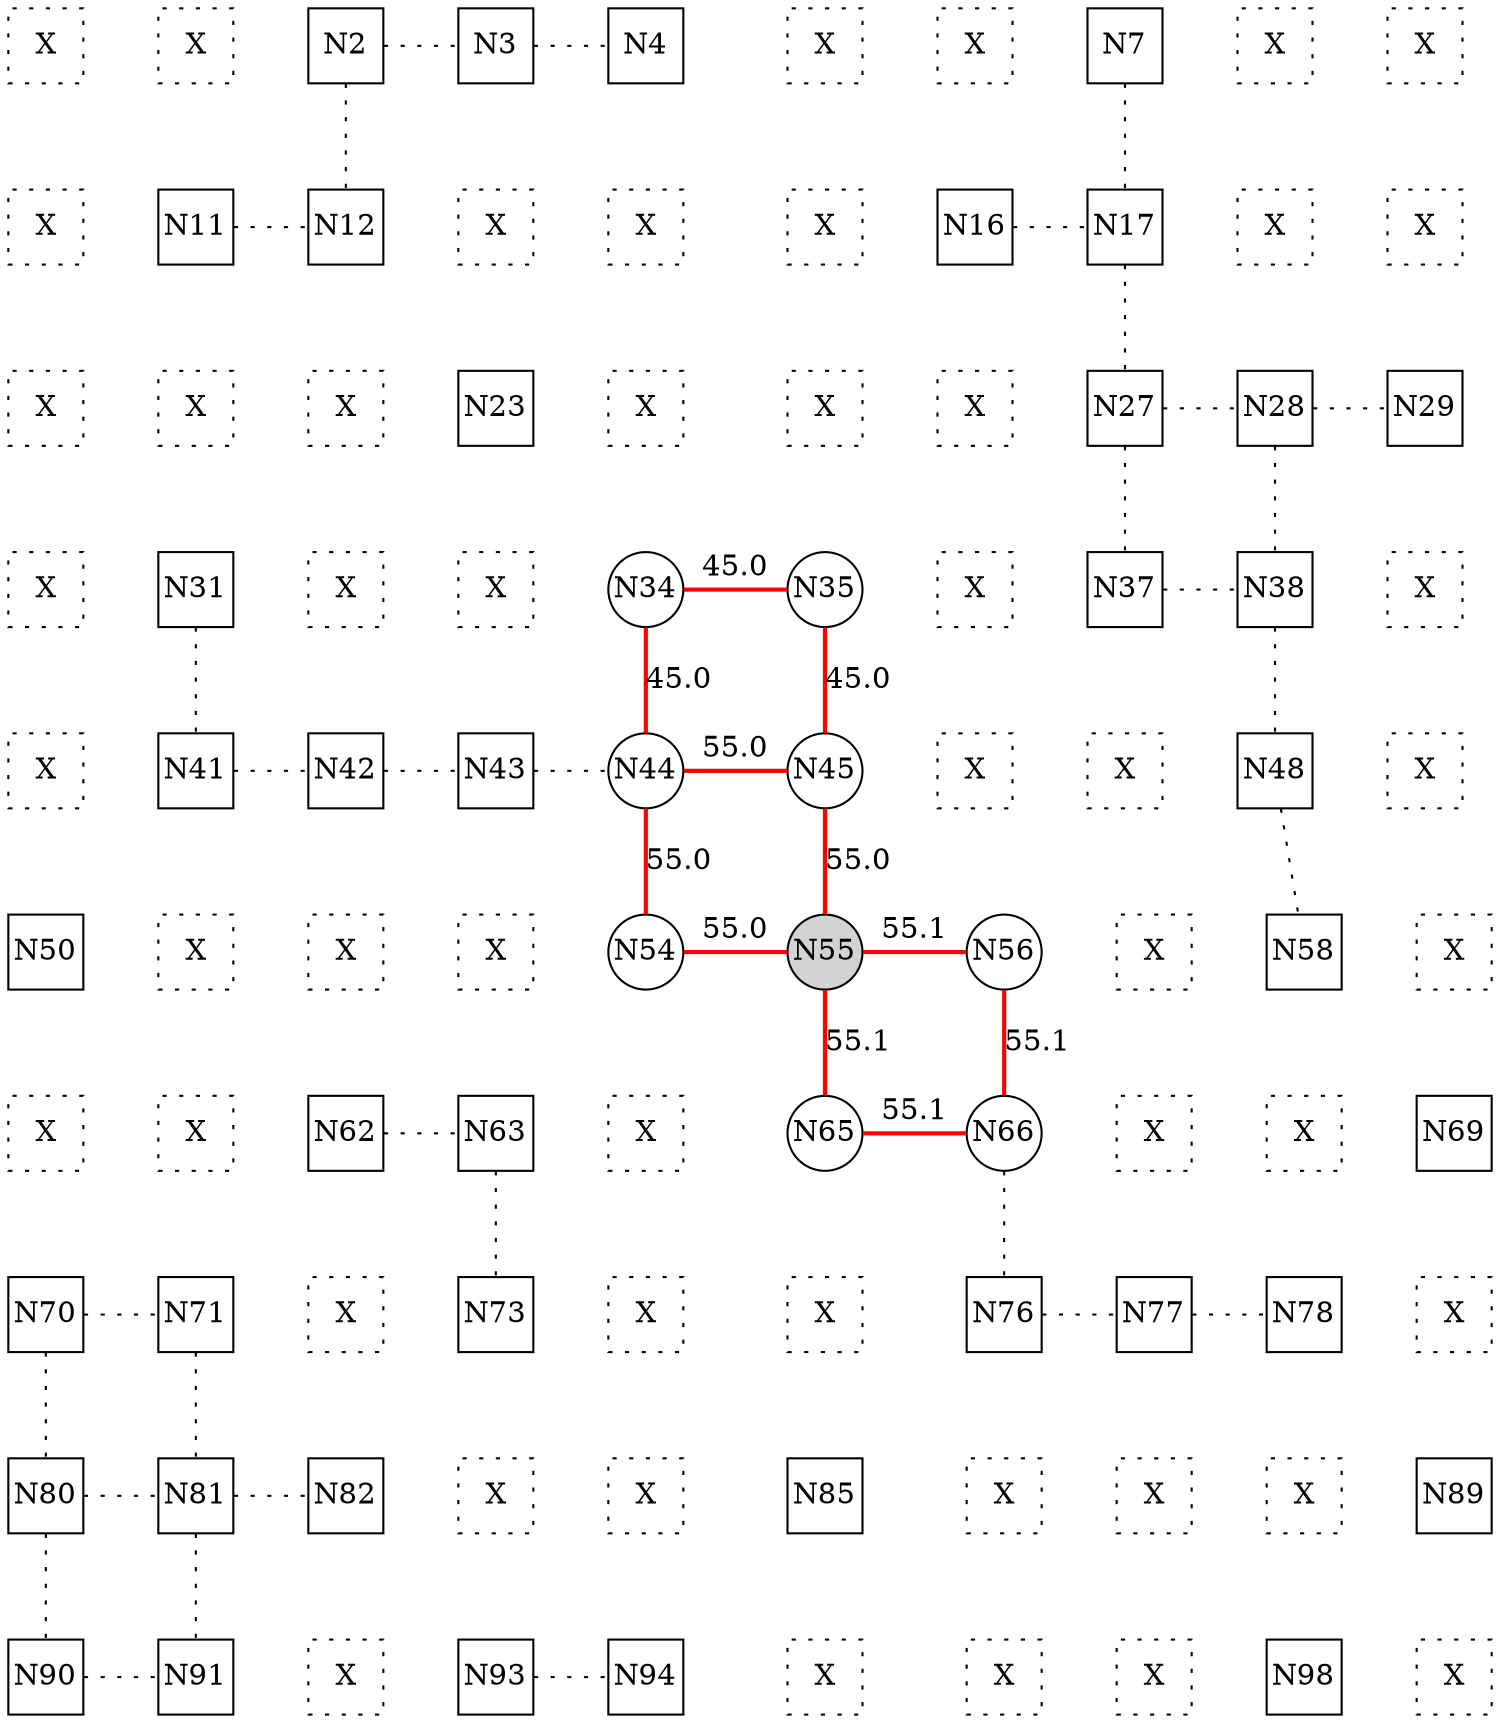 
 digraph G { graph [layout=dot] 
 {rank=same; N0 [shape=square, style=dotted, fixedsize=true, label=X]; N1 [shape=square, style=dotted, fixedsize=true, label=X]; N2 [shape=square, fixedsize=true]; N3 [shape=square, fixedsize=true]; N4 [shape=square, fixedsize=true]; N5 [shape=square, style=dotted, fixedsize=true, label=X]; N6 [shape=square, style=dotted, fixedsize=true, label=X]; N7 [shape=square, fixedsize=true]; N8 [shape=square, style=dotted, fixedsize=true, label=X]; N9 [shape=square, style=dotted, fixedsize=true, label=X];  }
 {rank=same; N10 [shape=square, style=dotted, fixedsize=true, label=X]; N11 [shape=square, fixedsize=true]; N12 [shape=square, fixedsize=true]; N13 [shape=square, style=dotted, fixedsize=true, label=X]; N14 [shape=square, style=dotted, fixedsize=true, label=X]; N15 [shape=square, style=dotted, fixedsize=true, label=X]; N16 [shape=square, fixedsize=true]; N17 [shape=square, fixedsize=true]; N18 [shape=square, style=dotted, fixedsize=true, label=X]; N19 [shape=square, style=dotted, fixedsize=true, label=X];  }
 {rank=same; N20 [shape=square, style=dotted, fixedsize=true, label=X]; N21 [shape=square, style=dotted, fixedsize=true, label=X]; N22 [shape=square, style=dotted, fixedsize=true, label=X]; N23 [shape=square, fixedsize=true]; N24 [shape=square, style=dotted, fixedsize=true, label=X]; N25 [shape=square, style=dotted, fixedsize=true, label=X]; N26 [shape=square, style=dotted, fixedsize=true, label=X]; N27 [shape=square, fixedsize=true]; N28 [shape=square, fixedsize=true]; N29 [shape=square, fixedsize=true];  }
 {rank=same; N30 [shape=square, style=dotted, fixedsize=true, label=X]; N31 [shape=square, fixedsize=true]; N32 [shape=square, style=dotted, fixedsize=true, label=X]; N33 [shape=square, style=dotted, fixedsize=true, label=X]; N34 [shape=circle, fixedsize=true]; N35 [shape=circle, fixedsize=true]; N36 [shape=square, style=dotted, fixedsize=true, label=X]; N37 [shape=square, fixedsize=true]; N38 [shape=square, fixedsize=true]; N39 [shape=square, style=dotted, fixedsize=true, label=X];  }
 {rank=same; N40 [shape=square, style=dotted, fixedsize=true, label=X]; N41 [shape=square, fixedsize=true]; N42 [shape=square, fixedsize=true]; N43 [shape=square, fixedsize=true]; N44 [shape=circle, fixedsize=true]; N45 [shape=circle, fixedsize=true]; N46 [shape=square, style=dotted, fixedsize=true, label=X]; N47 [shape=square, style=dotted, fixedsize=true, label=X]; N48 [shape=square, fixedsize=true]; N49 [shape=square, style=dotted, fixedsize=true, label=X];  }
 {rank=same; N50 [shape=square, fixedsize=true]; N51 [shape=square, style=dotted, fixedsize=true, label=X]; N52 [shape=square, style=dotted, fixedsize=true, label=X]; N53 [shape=square, style=dotted, fixedsize=true, label=X]; N54 [shape=circle, fixedsize=true]; N55 [shape=circle, style=filled, fixedsize=true]; N56 [shape=circle, fixedsize=true]; N57 [shape=square, style=dotted, fixedsize=true, label=X]; N58 [shape=square, fixedsize=true]; N59 [shape=square, style=dotted, fixedsize=true, label=X];  }
 {rank=same; N60 [shape=square, style=dotted, fixedsize=true, label=X]; N61 [shape=square, style=dotted, fixedsize=true, label=X]; N62 [shape=square, fixedsize=true]; N63 [shape=square, fixedsize=true]; N64 [shape=square, style=dotted, fixedsize=true, label=X]; N65 [shape=circle, fixedsize=true]; N66 [shape=circle, fixedsize=true]; N67 [shape=square, style=dotted, fixedsize=true, label=X]; N68 [shape=square, style=dotted, fixedsize=true, label=X]; N69 [shape=square, fixedsize=true];  }
 {rank=same; N70 [shape=square, fixedsize=true]; N71 [shape=square, fixedsize=true]; N72 [shape=square, style=dotted, fixedsize=true, label=X]; N73 [shape=square, fixedsize=true]; N74 [shape=square, style=dotted, fixedsize=true, label=X]; N75 [shape=square, style=dotted, fixedsize=true, label=X]; N76 [shape=square, fixedsize=true]; N77 [shape=square, fixedsize=true]; N78 [shape=square, fixedsize=true]; N79 [shape=square, style=dotted, fixedsize=true, label=X];  }
 {rank=same; N80 [shape=square, fixedsize=true]; N81 [shape=square, fixedsize=true]; N82 [shape=square, fixedsize=true]; N83 [shape=square, style=dotted, fixedsize=true, label=X]; N84 [shape=square, style=dotted, fixedsize=true, label=X]; N85 [shape=square, fixedsize=true]; N86 [shape=square, style=dotted, fixedsize=true, label=X]; N87 [shape=square, style=dotted, fixedsize=true, label=X]; N88 [shape=square, style=dotted, fixedsize=true, label=X]; N89 [shape=square, fixedsize=true];  }
 {rank=same; N90 [shape=square, fixedsize=true]; N91 [shape=square, fixedsize=true]; N92 [shape=square, style=dotted, fixedsize=true, label=X]; N93 [shape=square, fixedsize=true]; N94 [shape=square, fixedsize=true]; N95 [shape=square, style=dotted, fixedsize=true, label=X]; N96 [shape=square, style=dotted, fixedsize=true, label=X]; N97 [shape=square, style=dotted, fixedsize=true, label=X]; N98 [shape=square, fixedsize=true]; N99 [shape=square, style=dotted, fixedsize=true, label=X];  }
N0->N1 [dir=none, style=invis, label=" "]
N1->N2 [dir=none, style=invis, label=" "]
N2->N3 [dir=none, style=dotted, label=""]
N3->N4 [dir=none, style=dotted, label=""]
N4->N5 [dir=none, style=invis, label=" "]
N5->N6 [dir=none, style=invis, label=" "]
N6->N7 [dir=none, style=invis, label=" "]
N7->N8 [dir=none, style=invis, label=" "]
N8->N9 [dir=none, style=invis, label=" "]
N10->N11 [dir=none, style=invis, label=" "]
N11->N12 [dir=none, style=dotted, label=""]
N12->N13 [dir=none, style=invis, label=" "]
N13->N14 [dir=none, style=invis, label=" "]
N14->N15 [dir=none, style=invis, label=" "]
N15->N16 [dir=none, style=invis, label=" "]
N16->N17 [dir=none, style=dotted, label=""]
N17->N18 [dir=none, style=invis, label=" "]
N18->N19 [dir=none, style=invis, label=" "]
N20->N21 [dir=none, style=invis, label=" "]
N21->N22 [dir=none, style=invis, label=" "]
N22->N23 [dir=none, style=invis, label=" "]
N23->N24 [dir=none, style=invis, label=" "]
N24->N25 [dir=none, style=invis, label=" "]
N25->N26 [dir=none, style=invis, label=" "]
N26->N27 [dir=none, style=invis, label=" "]
N27->N28 [dir=none, style=dotted, label=""]
N28->N29 [dir=none, style=dotted, label=""]
N30->N31 [dir=none, style=invis, label=" "]
N31->N32 [dir=none, style=invis, label=" "]
N32->N33 [dir=none, style=invis, label=" "]
N33->N34 [dir=none, style=invis, label=" "]
N34->N35 [dir=none, color=red, style=bold, label="45.0"]
N35->N36 [dir=none, style=invis, label=" "]
N36->N37 [dir=none, style=invis, label=" "]
N37->N38 [dir=none, style=dotted, label=""]
N38->N39 [dir=none, style=invis, label=" "]
N40->N41 [dir=none, style=invis, label=" "]
N41->N42 [dir=none, style=dotted, label=""]
N42->N43 [dir=none, style=dotted, label=""]
N43->N44 [dir=none, style=dotted, label=""]
N44->N45 [dir=none, color=red, style=bold, label="55.0"]
N45->N46 [dir=none, style=invis, label=" "]
N46->N47 [dir=none, style=invis, label=" "]
N47->N48 [dir=none, style=invis, label=" "]
N48->N49 [dir=none, style=invis, label=" "]
N50->N51 [dir=none, style=invis, label=" "]
N51->N52 [dir=none, style=invis, label=" "]
N52->N53 [dir=none, style=invis, label=" "]
N53->N54 [dir=none, style=invis, label=" "]
N54->N55 [dir=none, color=red, style=bold, label="55.0"]
N55->N56 [dir=none, color=red, style=bold, label="55.1"]
N56->N57 [dir=none, style=invis, label=" "]
N57->N58 [dir=none, style=invis, label=" "]
N58->N59 [dir=none, style=invis, label=" "]
N60->N61 [dir=none, style=invis, label=" "]
N61->N62 [dir=none, style=invis, label=" "]
N62->N63 [dir=none, style=dotted, label=""]
N63->N64 [dir=none, style=invis, label=" "]
N64->N65 [dir=none, style=invis, label=" "]
N65->N66 [dir=none, color=red, style=bold, label="55.1"]
N66->N67 [dir=none, style=invis, label=" "]
N67->N68 [dir=none, style=invis, label=" "]
N68->N69 [dir=none, style=invis, label=" "]
N70->N71 [dir=none, style=dotted, label=""]
N71->N72 [dir=none, style=invis, label=" "]
N72->N73 [dir=none, style=invis, label=" "]
N73->N74 [dir=none, style=invis, label=" "]
N74->N75 [dir=none, style=invis, label=" "]
N75->N76 [dir=none, style=invis, label=" "]
N76->N77 [dir=none, style=dotted, label=""]
N77->N78 [dir=none, style=dotted, label=""]
N78->N79 [dir=none, style=invis, label=" "]
N80->N81 [dir=none, style=dotted, label=""]
N81->N82 [dir=none, style=dotted, label=""]
N82->N83 [dir=none, style=invis, label=" "]
N83->N84 [dir=none, style=invis, label=" "]
N84->N85 [dir=none, style=invis, label=" "]
N85->N86 [dir=none, style=invis, label=" "]
N86->N87 [dir=none, style=invis, label=" "]
N87->N88 [dir=none, style=invis, label=" "]
N88->N89 [dir=none, style=invis, label=" "]
N90->N91 [dir=none, style=dotted, label=""]
N91->N92 [dir=none, style=invis, label=" "]
N92->N93 [dir=none, style=invis, label=" "]
N93->N94 [dir=none, style=dotted, label=""]
N94->N95 [dir=none, style=invis, label=" "]
N95->N96 [dir=none, style=invis, label=" "]
N96->N97 [dir=none, style=invis, label=" "]
N97->N98 [dir=none, style=invis, label=" "]
N98->N99 [dir=none, style=invis, label=" "]
N0->N10 [dir=none, style=invis, label=" "]
N10->N20 [dir=none, style=invis, label=" "]
N20->N30 [dir=none, style=invis, label=" "]
N30->N40 [dir=none, style=invis, label=" "]
N40->N50 [dir=none, style=invis, label=" "]
N50->N60 [dir=none, style=invis, label=" "]
N60->N70 [dir=none, style=invis, label=" "]
N70->N80 [dir=none, style=dotted, label=""]
N80->N90 [dir=none, style=dotted, label=""]
N1->N11 [dir=none, style=invis, label=" "]
N11->N21 [dir=none, style=invis, label=" "]
N21->N31 [dir=none, style=invis, label=" "]
N31->N41 [dir=none, style=dotted, label=""]
N41->N51 [dir=none, style=invis, label=" "]
N51->N61 [dir=none, style=invis, label=" "]
N61->N71 [dir=none, style=invis, label=" "]
N71->N81 [dir=none, style=dotted, label=""]
N81->N91 [dir=none, style=dotted, label=""]
N2->N12 [dir=none, style=dotted, label=""]
N12->N22 [dir=none, style=invis, label=" "]
N22->N32 [dir=none, style=invis, label=" "]
N32->N42 [dir=none, style=invis, label=" "]
N42->N52 [dir=none, style=invis, label=" "]
N52->N62 [dir=none, style=invis, label=" "]
N62->N72 [dir=none, style=invis, label=" "]
N72->N82 [dir=none, style=invis, label=" "]
N82->N92 [dir=none, style=invis, label=" "]
N3->N13 [dir=none, style=invis, label=" "]
N13->N23 [dir=none, style=invis, label=" "]
N23->N33 [dir=none, style=invis, label=" "]
N33->N43 [dir=none, style=invis, label=" "]
N43->N53 [dir=none, style=invis, label=" "]
N53->N63 [dir=none, style=invis, label=" "]
N63->N73 [dir=none, style=dotted, label=""]
N73->N83 [dir=none, style=invis, label=" "]
N83->N93 [dir=none, style=invis, label=" "]
N4->N14 [dir=none, style=invis, label=" "]
N14->N24 [dir=none, style=invis, label=" "]
N24->N34 [dir=none, style=invis, label=" "]
N34->N44 [dir=none, color=red, style=bold, label="45.0"]
N44->N54 [dir=none, color=red, style=bold, label="55.0"]
N54->N64 [dir=none, style=invis, label=" "]
N64->N74 [dir=none, style=invis, label=" "]
N74->N84 [dir=none, style=invis, label=" "]
N84->N94 [dir=none, style=invis, label=" "]
N5->N15 [dir=none, style=invis, label=" "]
N15->N25 [dir=none, style=invis, label=" "]
N25->N35 [dir=none, style=invis, label=" "]
N35->N45 [dir=none, color=red, style=bold, label="45.0"]
N45->N55 [dir=none, color=red, style=bold, label="55.0"]
N55->N65 [dir=none, color=red, style=bold, label="55.1"]
N65->N75 [dir=none, style=invis, label=" "]
N75->N85 [dir=none, style=invis, label=" "]
N85->N95 [dir=none, style=invis, label=" "]
N6->N16 [dir=none, style=invis, label=" "]
N16->N26 [dir=none, style=invis, label=" "]
N26->N36 [dir=none, style=invis, label=" "]
N36->N46 [dir=none, style=invis, label=" "]
N46->N56 [dir=none, style=invis, label=" "]
N56->N66 [dir=none, color=red, style=bold, label="55.1"]
N66->N76 [dir=none, style=dotted, label=""]
N76->N86 [dir=none, style=invis, label=" "]
N86->N96 [dir=none, style=invis, label=" "]
N7->N17 [dir=none, style=dotted, label=""]
N17->N27 [dir=none, style=dotted, label=""]
N27->N37 [dir=none, style=dotted, label=""]
N37->N47 [dir=none, style=invis, label=" "]
N47->N57 [dir=none, style=invis, label=" "]
N57->N67 [dir=none, style=invis, label=" "]
N67->N77 [dir=none, style=invis, label=" "]
N77->N87 [dir=none, style=invis, label=" "]
N87->N97 [dir=none, style=invis, label=" "]
N8->N18 [dir=none, style=invis, label=" "]
N18->N28 [dir=none, style=invis, label=" "]
N28->N38 [dir=none, style=dotted, label=""]
N38->N48 [dir=none, style=dotted, label=""]
N48->N58 [dir=none, style=dotted, label=""]
N58->N68 [dir=none, style=invis, label=" "]
N68->N78 [dir=none, style=invis, label=" "]
N78->N88 [dir=none, style=invis, label=" "]
N88->N98 [dir=none, style=invis, label=" "]
N9->N19 [dir=none, style=invis, label=" "]
N19->N29 [dir=none, style=invis, label=" "]
N29->N39 [dir=none, style=invis, label=" "]
N39->N49 [dir=none, style=invis, label=" "]
N49->N59 [dir=none, style=invis, label=" "]
N59->N69 [dir=none, style=invis, label=" "]
N69->N79 [dir=none, style=invis, label=" "]
N79->N89 [dir=none, style=invis, label=" "]
N89->N99 [dir=none, style=invis, label=" "]
 }